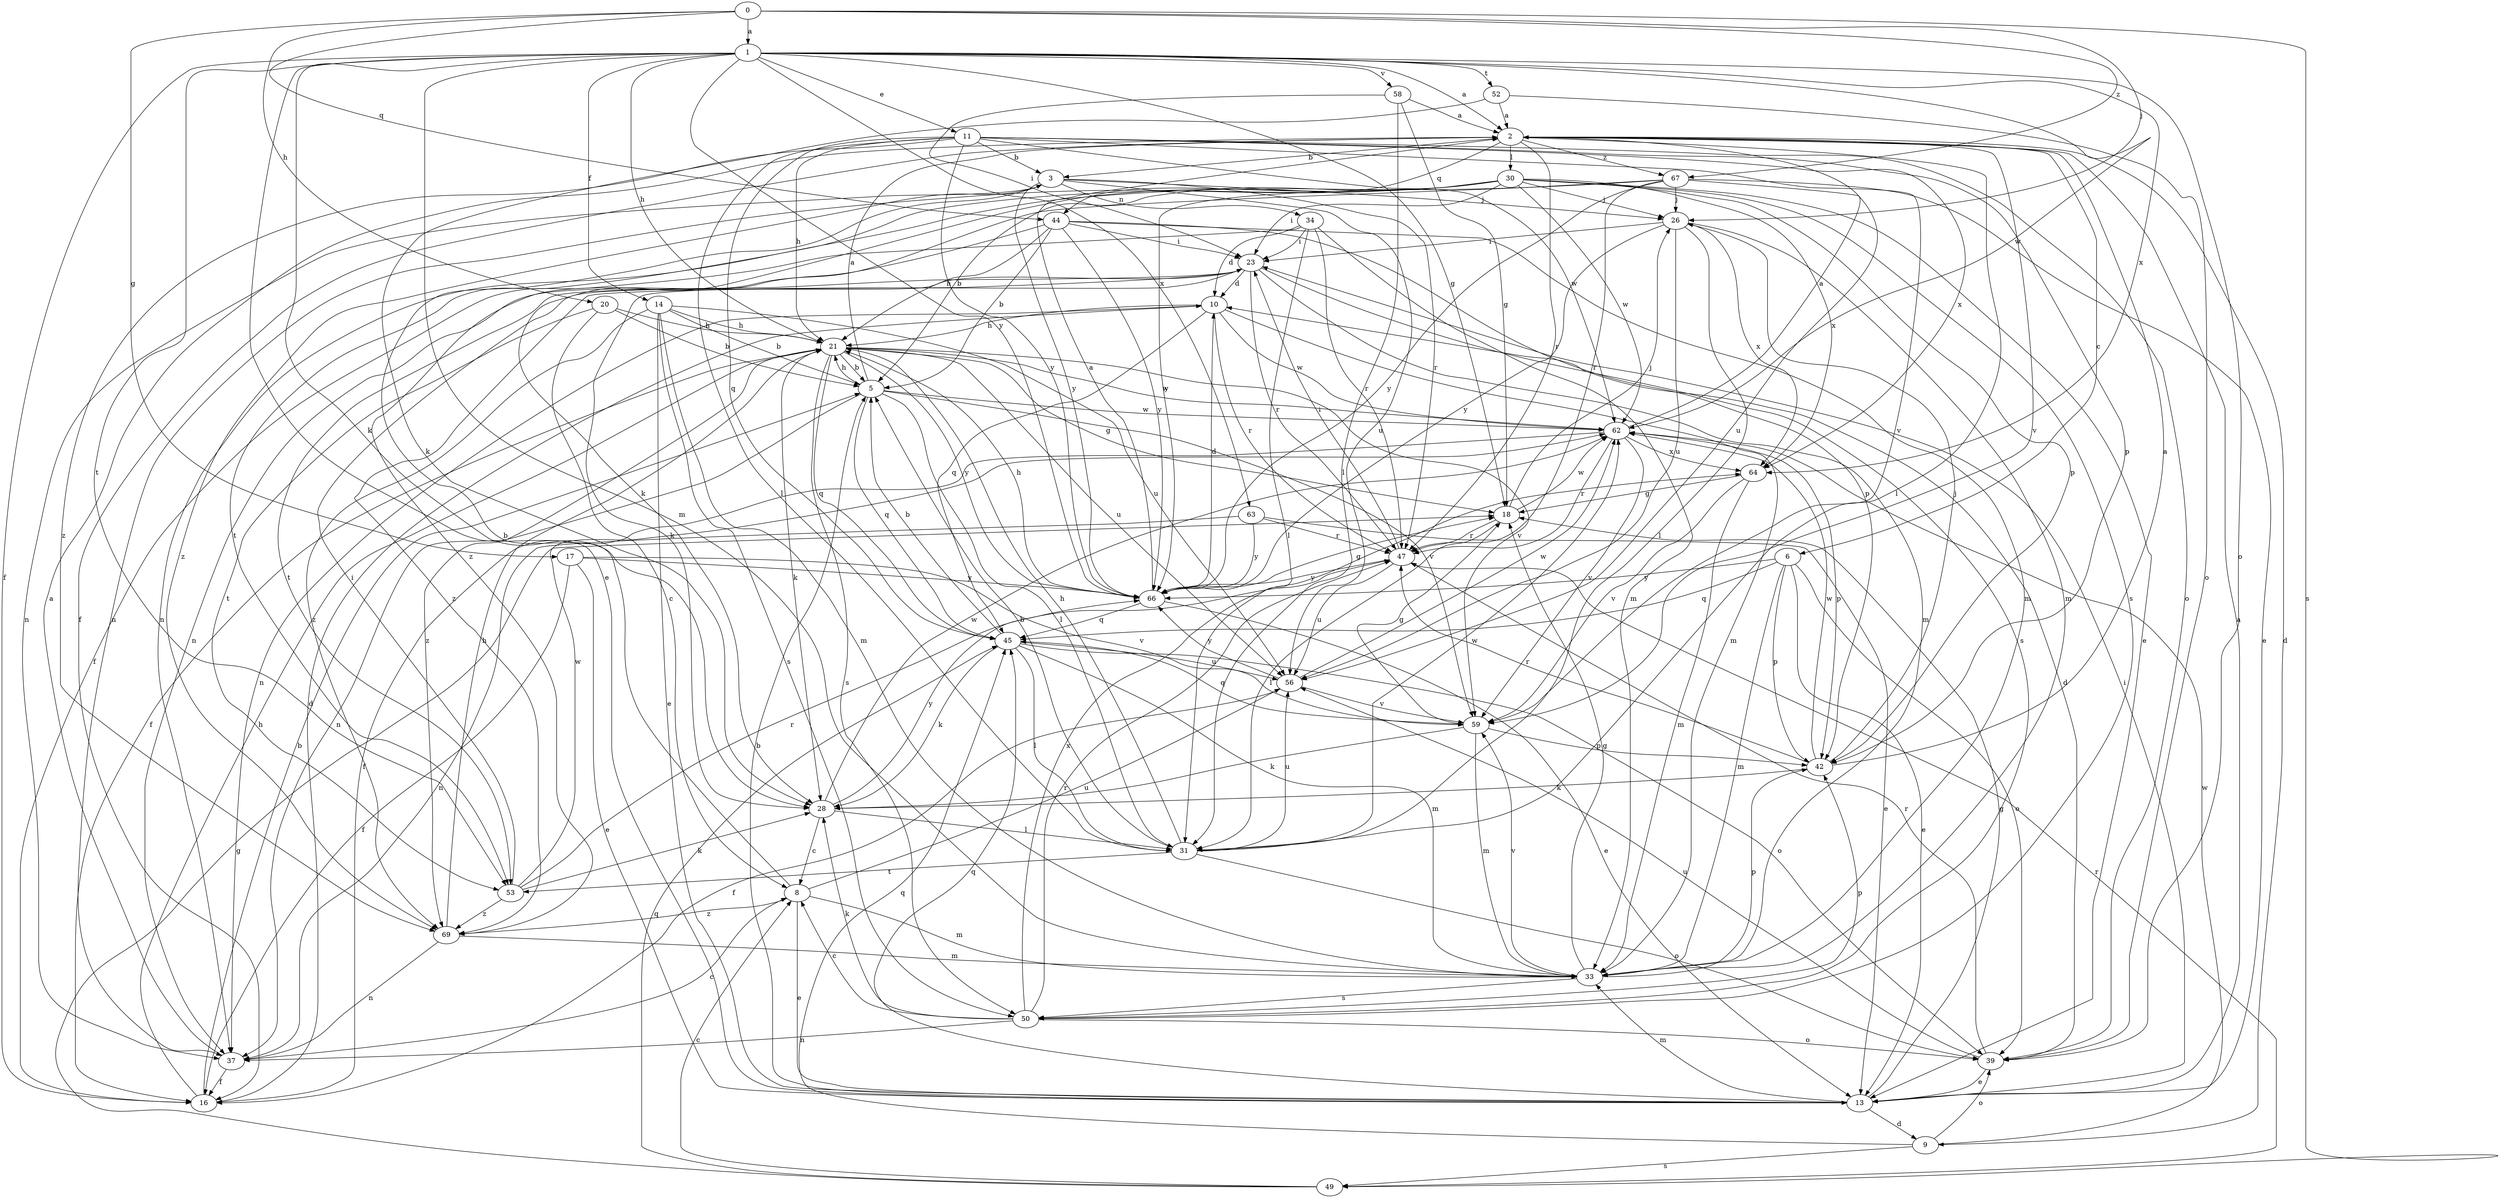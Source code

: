 strict digraph  {
0;
1;
2;
3;
5;
6;
8;
9;
10;
11;
13;
14;
16;
17;
18;
20;
21;
23;
26;
28;
30;
31;
33;
34;
37;
39;
42;
44;
45;
47;
49;
50;
52;
53;
56;
58;
59;
62;
63;
64;
66;
67;
69;
0 -> 1  [label=a];
0 -> 17  [label=g];
0 -> 20  [label=h];
0 -> 26  [label=j];
0 -> 44  [label=q];
0 -> 49  [label=s];
0 -> 67  [label=z];
1 -> 2  [label=a];
1 -> 11  [label=e];
1 -> 13  [label=e];
1 -> 14  [label=f];
1 -> 16  [label=f];
1 -> 18  [label=g];
1 -> 21  [label=h];
1 -> 28  [label=k];
1 -> 33  [label=m];
1 -> 39  [label=o];
1 -> 52  [label=t];
1 -> 53  [label=t];
1 -> 58  [label=v];
1 -> 62  [label=w];
1 -> 63  [label=x];
1 -> 64  [label=x];
1 -> 66  [label=y];
2 -> 3  [label=b];
2 -> 6  [label=c];
2 -> 9  [label=d];
2 -> 16  [label=f];
2 -> 30  [label=l];
2 -> 31  [label=l];
2 -> 44  [label=q];
2 -> 47  [label=r];
2 -> 59  [label=v];
2 -> 67  [label=z];
3 -> 26  [label=j];
3 -> 34  [label=n];
3 -> 37  [label=n];
3 -> 47  [label=r];
3 -> 56  [label=u];
3 -> 66  [label=y];
3 -> 69  [label=z];
5 -> 2  [label=a];
5 -> 21  [label=h];
5 -> 31  [label=l];
5 -> 37  [label=n];
5 -> 45  [label=q];
5 -> 59  [label=v];
5 -> 62  [label=w];
6 -> 13  [label=e];
6 -> 33  [label=m];
6 -> 39  [label=o];
6 -> 42  [label=p];
6 -> 45  [label=q];
6 -> 66  [label=y];
8 -> 3  [label=b];
8 -> 13  [label=e];
8 -> 33  [label=m];
8 -> 56  [label=u];
8 -> 69  [label=z];
9 -> 39  [label=o];
9 -> 45  [label=q];
9 -> 49  [label=s];
9 -> 62  [label=w];
10 -> 21  [label=h];
10 -> 33  [label=m];
10 -> 37  [label=n];
10 -> 45  [label=q];
10 -> 47  [label=r];
10 -> 62  [label=w];
11 -> 3  [label=b];
11 -> 21  [label=h];
11 -> 31  [label=l];
11 -> 39  [label=o];
11 -> 42  [label=p];
11 -> 45  [label=q];
11 -> 59  [label=v];
11 -> 62  [label=w];
11 -> 64  [label=x];
11 -> 66  [label=y];
11 -> 69  [label=z];
13 -> 2  [label=a];
13 -> 5  [label=b];
13 -> 9  [label=d];
13 -> 18  [label=g];
13 -> 23  [label=i];
13 -> 33  [label=m];
13 -> 45  [label=q];
14 -> 5  [label=b];
14 -> 13  [label=e];
14 -> 21  [label=h];
14 -> 33  [label=m];
14 -> 50  [label=s];
14 -> 56  [label=u];
14 -> 69  [label=z];
16 -> 5  [label=b];
16 -> 10  [label=d];
16 -> 21  [label=h];
17 -> 13  [label=e];
17 -> 16  [label=f];
17 -> 59  [label=v];
17 -> 66  [label=y];
18 -> 26  [label=j];
18 -> 31  [label=l];
18 -> 47  [label=r];
18 -> 62  [label=w];
20 -> 5  [label=b];
20 -> 8  [label=c];
20 -> 21  [label=h];
20 -> 53  [label=t];
21 -> 5  [label=b];
21 -> 16  [label=f];
21 -> 18  [label=g];
21 -> 28  [label=k];
21 -> 45  [label=q];
21 -> 50  [label=s];
21 -> 56  [label=u];
21 -> 59  [label=v];
21 -> 62  [label=w];
21 -> 66  [label=y];
21 -> 69  [label=z];
23 -> 10  [label=d];
23 -> 28  [label=k];
23 -> 33  [label=m];
23 -> 47  [label=r];
23 -> 50  [label=s];
23 -> 53  [label=t];
23 -> 69  [label=z];
26 -> 23  [label=i];
26 -> 31  [label=l];
26 -> 33  [label=m];
26 -> 56  [label=u];
26 -> 64  [label=x];
26 -> 66  [label=y];
28 -> 8  [label=c];
28 -> 31  [label=l];
28 -> 62  [label=w];
28 -> 66  [label=y];
30 -> 5  [label=b];
30 -> 13  [label=e];
30 -> 23  [label=i];
30 -> 26  [label=j];
30 -> 28  [label=k];
30 -> 37  [label=n];
30 -> 42  [label=p];
30 -> 50  [label=s];
30 -> 53  [label=t];
30 -> 62  [label=w];
30 -> 64  [label=x];
30 -> 66  [label=y];
31 -> 5  [label=b];
31 -> 21  [label=h];
31 -> 39  [label=o];
31 -> 53  [label=t];
31 -> 56  [label=u];
31 -> 62  [label=w];
33 -> 18  [label=g];
33 -> 42  [label=p];
33 -> 50  [label=s];
33 -> 59  [label=v];
34 -> 10  [label=d];
34 -> 16  [label=f];
34 -> 23  [label=i];
34 -> 31  [label=l];
34 -> 33  [label=m];
34 -> 47  [label=r];
37 -> 2  [label=a];
37 -> 8  [label=c];
37 -> 16  [label=f];
39 -> 10  [label=d];
39 -> 13  [label=e];
39 -> 47  [label=r];
39 -> 56  [label=u];
42 -> 2  [label=a];
42 -> 26  [label=j];
42 -> 28  [label=k];
42 -> 47  [label=r];
42 -> 62  [label=w];
44 -> 5  [label=b];
44 -> 21  [label=h];
44 -> 23  [label=i];
44 -> 33  [label=m];
44 -> 37  [label=n];
44 -> 42  [label=p];
44 -> 66  [label=y];
45 -> 5  [label=b];
45 -> 28  [label=k];
45 -> 31  [label=l];
45 -> 33  [label=m];
45 -> 39  [label=o];
45 -> 56  [label=u];
47 -> 23  [label=i];
47 -> 56  [label=u];
47 -> 66  [label=y];
49 -> 8  [label=c];
49 -> 18  [label=g];
49 -> 45  [label=q];
49 -> 47  [label=r];
50 -> 8  [label=c];
50 -> 28  [label=k];
50 -> 37  [label=n];
50 -> 39  [label=o];
50 -> 42  [label=p];
50 -> 47  [label=r];
50 -> 64  [label=x];
52 -> 2  [label=a];
52 -> 28  [label=k];
52 -> 39  [label=o];
53 -> 23  [label=i];
53 -> 28  [label=k];
53 -> 47  [label=r];
53 -> 62  [label=w];
53 -> 69  [label=z];
56 -> 16  [label=f];
56 -> 59  [label=v];
56 -> 62  [label=w];
56 -> 66  [label=y];
58 -> 2  [label=a];
58 -> 18  [label=g];
58 -> 23  [label=i];
58 -> 31  [label=l];
59 -> 18  [label=g];
59 -> 28  [label=k];
59 -> 33  [label=m];
59 -> 42  [label=p];
59 -> 45  [label=q];
62 -> 2  [label=a];
62 -> 16  [label=f];
62 -> 42  [label=p];
62 -> 47  [label=r];
62 -> 59  [label=v];
62 -> 64  [label=x];
63 -> 13  [label=e];
63 -> 37  [label=n];
63 -> 47  [label=r];
63 -> 66  [label=y];
64 -> 18  [label=g];
64 -> 33  [label=m];
64 -> 59  [label=v];
66 -> 2  [label=a];
66 -> 10  [label=d];
66 -> 13  [label=e];
66 -> 18  [label=g];
66 -> 21  [label=h];
66 -> 45  [label=q];
67 -> 13  [label=e];
67 -> 26  [label=j];
67 -> 37  [label=n];
67 -> 47  [label=r];
67 -> 56  [label=u];
67 -> 66  [label=y];
67 -> 69  [label=z];
69 -> 21  [label=h];
69 -> 33  [label=m];
69 -> 37  [label=n];
}
